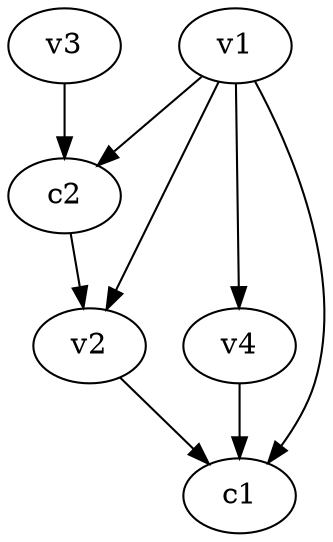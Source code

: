 strict digraph  {
c1;
c2;
v1;
v2;
v3;
v4;
c2 -> v2  [weight=1];
v1 -> c1  [weight=1];
v1 -> c2  [weight=1];
v1 -> v4  [weight=1];
v1 -> v2  [weight=1];
v2 -> c1  [weight=1];
v3 -> c2  [weight=1];
v4 -> c1  [weight=1];
}

